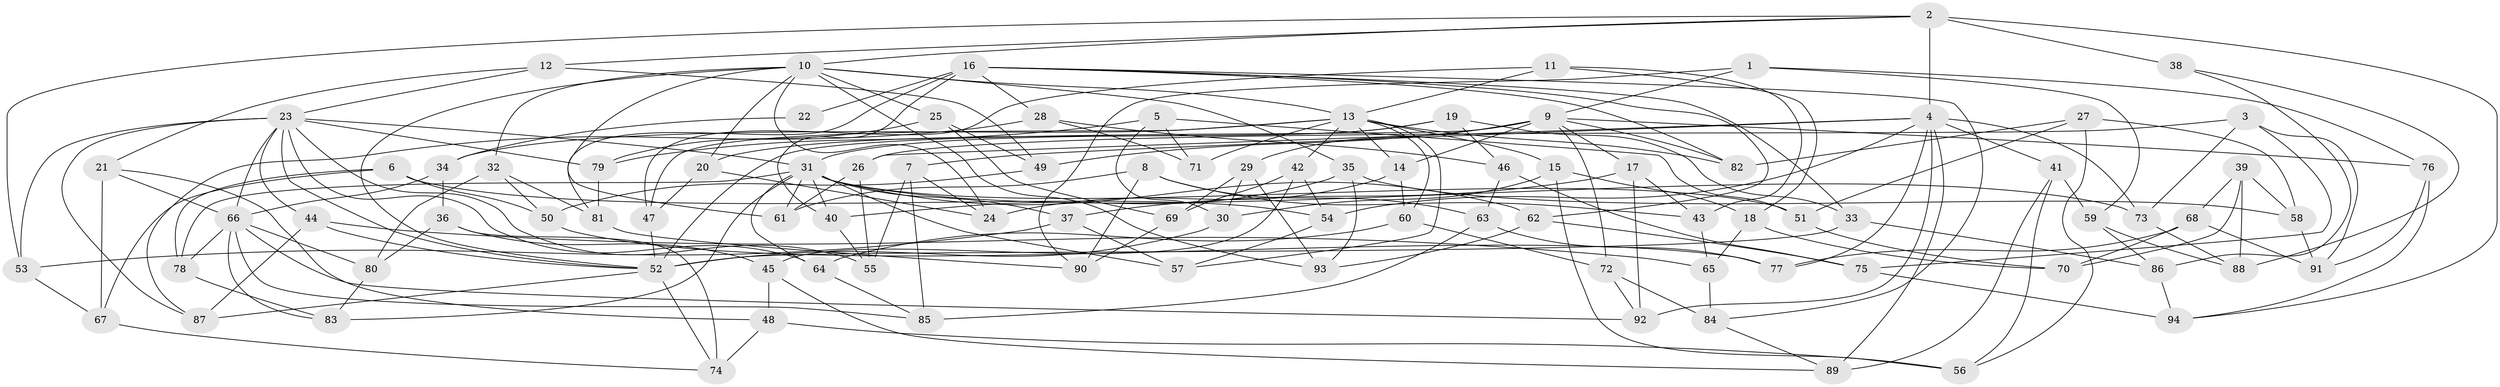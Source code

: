 // original degree distribution, {4: 1.0}
// Generated by graph-tools (version 1.1) at 2025/54/03/04/25 22:54:04]
// undirected, 94 vertices, 212 edges
graph export_dot {
  node [color=gray90,style=filled];
  1;
  2;
  3;
  4;
  5;
  6;
  7;
  8;
  9;
  10;
  11;
  12;
  13;
  14;
  15;
  16;
  17;
  18;
  19;
  20;
  21;
  22;
  23;
  24;
  25;
  26;
  27;
  28;
  29;
  30;
  31;
  32;
  33;
  34;
  35;
  36;
  37;
  38;
  39;
  40;
  41;
  42;
  43;
  44;
  45;
  46;
  47;
  48;
  49;
  50;
  51;
  52;
  53;
  54;
  55;
  56;
  57;
  58;
  59;
  60;
  61;
  62;
  63;
  64;
  65;
  66;
  67;
  68;
  69;
  70;
  71;
  72;
  73;
  74;
  75;
  76;
  77;
  78;
  79;
  80;
  81;
  82;
  83;
  84;
  85;
  86;
  87;
  88;
  89;
  90;
  91;
  92;
  93;
  94;
  1 -- 9 [weight=1.0];
  1 -- 59 [weight=1.0];
  1 -- 76 [weight=1.0];
  1 -- 90 [weight=1.0];
  2 -- 4 [weight=2.0];
  2 -- 10 [weight=1.0];
  2 -- 12 [weight=1.0];
  2 -- 38 [weight=2.0];
  2 -- 53 [weight=1.0];
  2 -- 94 [weight=1.0];
  3 -- 26 [weight=1.0];
  3 -- 73 [weight=1.0];
  3 -- 75 [weight=1.0];
  3 -- 91 [weight=1.0];
  4 -- 7 [weight=1.0];
  4 -- 26 [weight=1.0];
  4 -- 41 [weight=1.0];
  4 -- 54 [weight=1.0];
  4 -- 73 [weight=1.0];
  4 -- 77 [weight=1.0];
  4 -- 89 [weight=1.0];
  4 -- 92 [weight=1.0];
  5 -- 30 [weight=1.0];
  5 -- 51 [weight=1.0];
  5 -- 71 [weight=1.0];
  5 -- 79 [weight=1.0];
  6 -- 50 [weight=1.0];
  6 -- 54 [weight=1.0];
  6 -- 67 [weight=1.0];
  6 -- 78 [weight=1.0];
  7 -- 24 [weight=1.0];
  7 -- 55 [weight=1.0];
  7 -- 85 [weight=1.0];
  8 -- 43 [weight=1.0];
  8 -- 61 [weight=1.0];
  8 -- 63 [weight=1.0];
  8 -- 90 [weight=1.0];
  9 -- 14 [weight=1.0];
  9 -- 17 [weight=1.0];
  9 -- 29 [weight=1.0];
  9 -- 49 [weight=1.0];
  9 -- 52 [weight=2.0];
  9 -- 72 [weight=1.0];
  9 -- 76 [weight=1.0];
  9 -- 82 [weight=1.0];
  10 -- 13 [weight=1.0];
  10 -- 20 [weight=1.0];
  10 -- 24 [weight=1.0];
  10 -- 25 [weight=1.0];
  10 -- 32 [weight=1.0];
  10 -- 35 [weight=1.0];
  10 -- 52 [weight=1.0];
  10 -- 61 [weight=1.0];
  10 -- 93 [weight=1.0];
  11 -- 13 [weight=1.0];
  11 -- 18 [weight=1.0];
  11 -- 43 [weight=1.0];
  11 -- 47 [weight=1.0];
  12 -- 21 [weight=1.0];
  12 -- 23 [weight=1.0];
  12 -- 49 [weight=1.0];
  13 -- 14 [weight=1.0];
  13 -- 15 [weight=1.0];
  13 -- 34 [weight=1.0];
  13 -- 42 [weight=1.0];
  13 -- 47 [weight=1.0];
  13 -- 57 [weight=1.0];
  13 -- 60 [weight=1.0];
  13 -- 71 [weight=2.0];
  13 -- 82 [weight=1.0];
  14 -- 24 [weight=1.0];
  14 -- 60 [weight=1.0];
  15 -- 18 [weight=1.0];
  15 -- 30 [weight=1.0];
  15 -- 56 [weight=1.0];
  16 -- 22 [weight=3.0];
  16 -- 28 [weight=1.0];
  16 -- 33 [weight=1.0];
  16 -- 40 [weight=1.0];
  16 -- 62 [weight=1.0];
  16 -- 81 [weight=1.0];
  16 -- 82 [weight=1.0];
  16 -- 84 [weight=1.0];
  17 -- 37 [weight=1.0];
  17 -- 43 [weight=1.0];
  17 -- 92 [weight=1.0];
  18 -- 65 [weight=1.0];
  18 -- 70 [weight=1.0];
  19 -- 20 [weight=1.0];
  19 -- 31 [weight=1.0];
  19 -- 33 [weight=1.0];
  19 -- 46 [weight=1.0];
  20 -- 24 [weight=1.0];
  20 -- 47 [weight=1.0];
  21 -- 48 [weight=1.0];
  21 -- 66 [weight=1.0];
  21 -- 67 [weight=1.0];
  22 -- 34 [weight=1.0];
  23 -- 31 [weight=1.0];
  23 -- 44 [weight=1.0];
  23 -- 52 [weight=1.0];
  23 -- 53 [weight=1.0];
  23 -- 55 [weight=1.0];
  23 -- 64 [weight=1.0];
  23 -- 66 [weight=1.0];
  23 -- 79 [weight=1.0];
  23 -- 87 [weight=1.0];
  25 -- 49 [weight=1.0];
  25 -- 69 [weight=1.0];
  25 -- 79 [weight=1.0];
  26 -- 55 [weight=1.0];
  26 -- 61 [weight=1.0];
  27 -- 51 [weight=1.0];
  27 -- 56 [weight=1.0];
  27 -- 58 [weight=1.0];
  27 -- 82 [weight=1.0];
  28 -- 46 [weight=1.0];
  28 -- 71 [weight=1.0];
  28 -- 87 [weight=1.0];
  29 -- 30 [weight=1.0];
  29 -- 69 [weight=1.0];
  29 -- 93 [weight=1.0];
  30 -- 52 [weight=1.0];
  31 -- 37 [weight=1.0];
  31 -- 40 [weight=1.0];
  31 -- 51 [weight=1.0];
  31 -- 57 [weight=1.0];
  31 -- 61 [weight=1.0];
  31 -- 62 [weight=1.0];
  31 -- 64 [weight=1.0];
  31 -- 73 [weight=1.0];
  31 -- 78 [weight=1.0];
  31 -- 83 [weight=1.0];
  32 -- 50 [weight=1.0];
  32 -- 80 [weight=1.0];
  32 -- 81 [weight=1.0];
  33 -- 52 [weight=1.0];
  33 -- 86 [weight=1.0];
  34 -- 36 [weight=1.0];
  34 -- 66 [weight=1.0];
  35 -- 40 [weight=1.0];
  35 -- 58 [weight=1.0];
  35 -- 93 [weight=1.0];
  36 -- 45 [weight=1.0];
  36 -- 74 [weight=1.0];
  36 -- 80 [weight=1.0];
  37 -- 53 [weight=1.0];
  37 -- 57 [weight=1.0];
  38 -- 86 [weight=1.0];
  38 -- 88 [weight=1.0];
  39 -- 58 [weight=1.0];
  39 -- 68 [weight=1.0];
  39 -- 70 [weight=1.0];
  39 -- 88 [weight=1.0];
  40 -- 55 [weight=1.0];
  41 -- 56 [weight=1.0];
  41 -- 59 [weight=1.0];
  41 -- 89 [weight=1.0];
  42 -- 45 [weight=1.0];
  42 -- 54 [weight=1.0];
  42 -- 69 [weight=1.0];
  43 -- 65 [weight=1.0];
  44 -- 52 [weight=1.0];
  44 -- 65 [weight=1.0];
  44 -- 87 [weight=1.0];
  45 -- 48 [weight=1.0];
  45 -- 89 [weight=1.0];
  46 -- 63 [weight=1.0];
  46 -- 75 [weight=1.0];
  47 -- 52 [weight=1.0];
  48 -- 56 [weight=1.0];
  48 -- 74 [weight=1.0];
  49 -- 50 [weight=1.0];
  50 -- 77 [weight=1.0];
  51 -- 70 [weight=1.0];
  52 -- 74 [weight=1.0];
  52 -- 87 [weight=1.0];
  53 -- 67 [weight=1.0];
  54 -- 57 [weight=1.0];
  58 -- 91 [weight=1.0];
  59 -- 86 [weight=1.0];
  59 -- 88 [weight=1.0];
  60 -- 64 [weight=1.0];
  60 -- 72 [weight=1.0];
  62 -- 75 [weight=1.0];
  62 -- 93 [weight=1.0];
  63 -- 77 [weight=1.0];
  63 -- 85 [weight=1.0];
  64 -- 85 [weight=1.0];
  65 -- 84 [weight=1.0];
  66 -- 78 [weight=1.0];
  66 -- 80 [weight=1.0];
  66 -- 83 [weight=1.0];
  66 -- 85 [weight=1.0];
  66 -- 92 [weight=1.0];
  67 -- 74 [weight=1.0];
  68 -- 70 [weight=1.0];
  68 -- 77 [weight=1.0];
  68 -- 91 [weight=1.0];
  69 -- 90 [weight=1.0];
  72 -- 84 [weight=1.0];
  72 -- 92 [weight=1.0];
  73 -- 88 [weight=1.0];
  75 -- 94 [weight=1.0];
  76 -- 91 [weight=1.0];
  76 -- 94 [weight=1.0];
  78 -- 83 [weight=1.0];
  79 -- 81 [weight=1.0];
  80 -- 83 [weight=1.0];
  81 -- 90 [weight=1.0];
  84 -- 89 [weight=1.0];
  86 -- 94 [weight=1.0];
}
